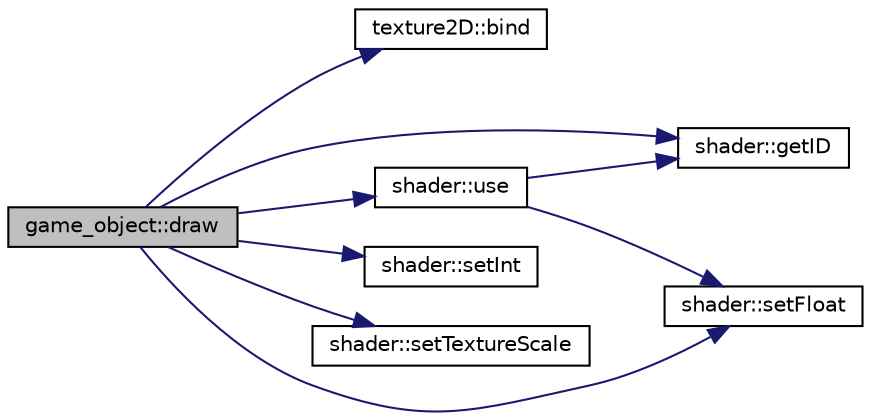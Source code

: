 digraph "game_object::draw"
{
  edge [fontname="Helvetica",fontsize="10",labelfontname="Helvetica",labelfontsize="10"];
  node [fontname="Helvetica",fontsize="10",shape=record];
  rankdir="LR";
  Node8 [label="game_object::draw",height=0.2,width=0.4,color="black", fillcolor="grey75", style="filled", fontcolor="black"];
  Node8 -> Node9 [color="midnightblue",fontsize="10",style="solid",fontname="Helvetica"];
  Node9 [label="texture2D::bind",height=0.2,width=0.4,color="black", fillcolor="white", style="filled",URL="$classtexture2_d.html#ab6ae97a0105c67215505c25e834c06b1",tooltip="This function binds the texture to the specified texture unit. "];
  Node8 -> Node10 [color="midnightblue",fontsize="10",style="solid",fontname="Helvetica"];
  Node10 [label="shader::getID",height=0.2,width=0.4,color="black", fillcolor="white", style="filled",URL="$classshader.html#aed208783f4c577978e34b765ad79a0f6",tooltip="This function returns the ID of the shader for the use in some OpenGL functions. "];
  Node8 -> Node11 [color="midnightblue",fontsize="10",style="solid",fontname="Helvetica"];
  Node11 [label="shader::setFloat",height=0.2,width=0.4,color="black", fillcolor="white", style="filled",URL="$classshader.html#aaba567584644d5f9a3714039110989f4",tooltip="The setFloat functions set a uniform vector of the shader to given values. "];
  Node8 -> Node12 [color="midnightblue",fontsize="10",style="solid",fontname="Helvetica"];
  Node12 [label="shader::setInt",height=0.2,width=0.4,color="black", fillcolor="white", style="filled",URL="$classshader.html#a96125bbfeca28ec5fe01217a8249044c",tooltip="The setInt functions set a uniform vector of the shader to given values. "];
  Node8 -> Node13 [color="midnightblue",fontsize="10",style="solid",fontname="Helvetica"];
  Node13 [label="shader::setTextureScale",height=0.2,width=0.4,color="black", fillcolor="white", style="filled",URL="$classshader.html#a69d5f5e5c93067d8e00169f82a19018f",tooltip="This function sets the texture scale of the shader to the given vector. "];
  Node8 -> Node14 [color="midnightblue",fontsize="10",style="solid",fontname="Helvetica"];
  Node14 [label="shader::use",height=0.2,width=0.4,color="black", fillcolor="white", style="filled",URL="$classshader.html#acb2eb6adb68c74fa3508cf71eec68e26",tooltip="This function activates the shader and sets the camera position. "];
  Node14 -> Node10 [color="midnightblue",fontsize="10",style="solid",fontname="Helvetica"];
  Node14 -> Node11 [color="midnightblue",fontsize="10",style="solid",fontname="Helvetica"];
}
